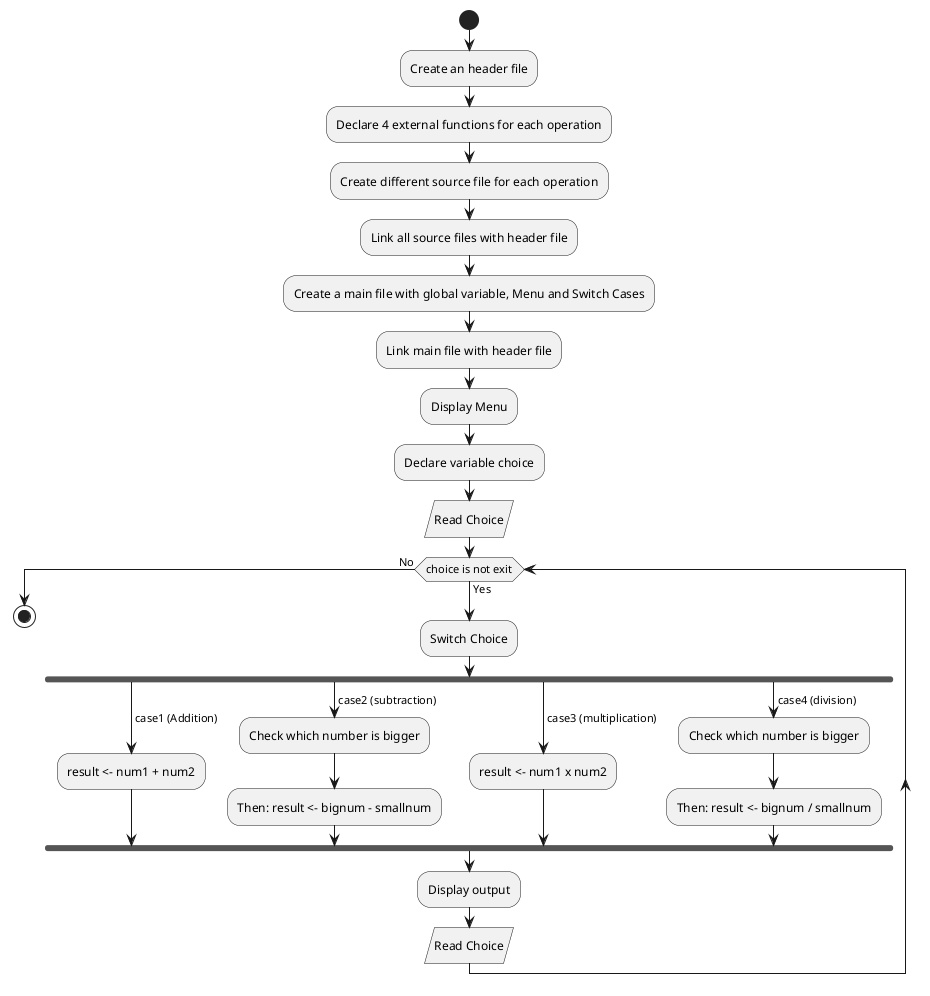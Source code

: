 @startuml

start

:Create an header file;
:Declare 4 external functions for each operation;
:Create different source file for each operation;
:Link all source files with header file;
:Create a main file with global variable, Menu and Switch Cases;
:Link main file with header file;
:Display Menu;
:Declare variable choice;
:Read Choice/

while (choice is not exit) is (Yes)

:Switch Choice;

fork

-> case1 (Addition);
:result <- num1 + num2;

fork again

-> case2 (subtraction);
:Check which number is bigger;
:Then: result <- bignum - smallnum;

fork again

-> case3 (multiplication);
:result <- num1 x num2;

fork again

-> case4 (division);
:Check which number is bigger;
:Then: result <- bignum / smallnum;

end fork

:Display output;
:Read Choice/

end while (No)

stop

@enduml